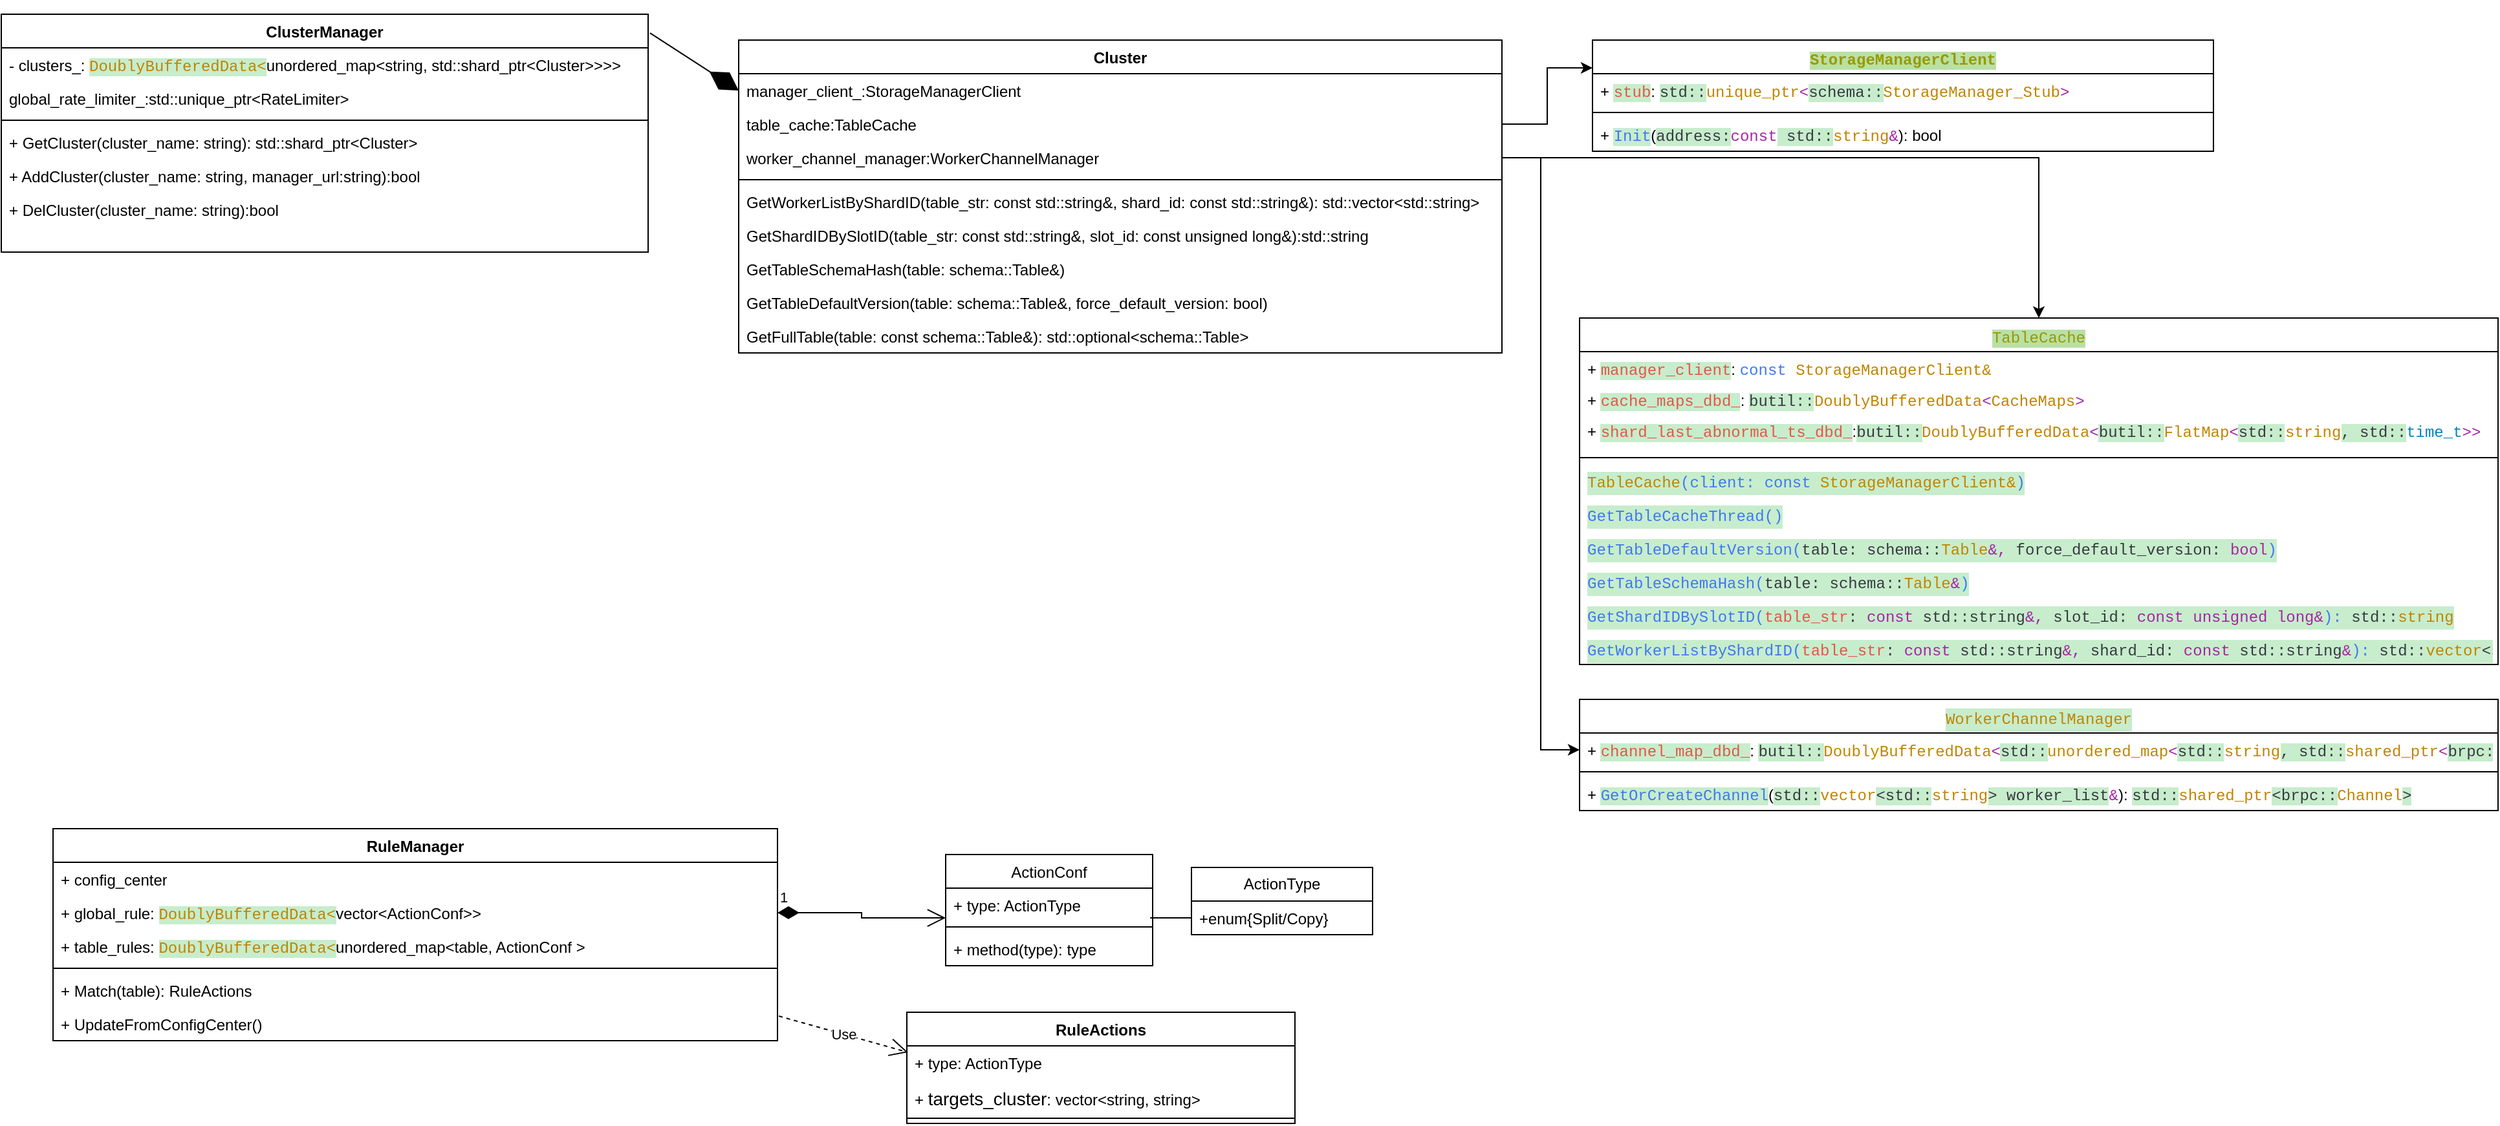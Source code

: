 <mxfile version="24.3.1" type="github">
  <diagram id="C5RBs43oDa-KdzZeNtuy" name="Page-1">
    <mxGraphModel dx="1259" dy="676" grid="1" gridSize="10" guides="1" tooltips="1" connect="1" arrows="1" fold="1" page="1" pageScale="1" pageWidth="827" pageHeight="1169" math="0" shadow="0">
      <root>
        <mxCell id="WIyWlLk6GJQsqaUBKTNV-0" />
        <mxCell id="WIyWlLk6GJQsqaUBKTNV-1" parent="WIyWlLk6GJQsqaUBKTNV-0" />
        <mxCell id="zkfFHV4jXpPFQw0GAbJ--0" value="ClusterManager" style="swimlane;fontStyle=1;align=center;verticalAlign=top;childLayout=stackLayout;horizontal=1;startSize=26;horizontalStack=0;resizeParent=1;resizeLast=0;collapsible=1;marginBottom=0;rounded=0;shadow=0;strokeWidth=1;" parent="WIyWlLk6GJQsqaUBKTNV-1" vertex="1">
          <mxGeometry x="40" y="70" width="500" height="184" as="geometry">
            <mxRectangle x="230" y="140" width="160" height="26" as="alternateBounds" />
          </mxGeometry>
        </mxCell>
        <mxCell id="1U5wIqQ8QYXrG_4uOh2t-3" value="-&amp;nbsp;&lt;span style=&quot;text-wrap: nowrap;&quot;&gt;clusters_:&amp;nbsp;&lt;/span&gt;&lt;span style=&quot;color: rgb(193, 132, 1); background-color: rgb(199, 237, 204); font-family: Menlo, Monaco, &amp;quot;Courier New&amp;quot;, monospace; white-space: pre;&quot;&gt;DoublyBufferedData&amp;lt;&lt;/span&gt;&lt;span style=&quot;text-wrap: nowrap; background-color: initial;&quot;&gt;unordered_map&amp;lt;string, std::shard_ptr&amp;lt;Cluster&amp;gt;&amp;gt;&amp;gt;&amp;gt;&lt;/span&gt;" style="text;strokeColor=none;fillColor=none;align=left;verticalAlign=top;spacingLeft=4;spacingRight=4;overflow=hidden;rotatable=0;points=[[0,0.5],[1,0.5]];portConstraint=eastwest;whiteSpace=wrap;html=1;" vertex="1" parent="zkfFHV4jXpPFQw0GAbJ--0">
          <mxGeometry y="26" width="500" height="26" as="geometry" />
        </mxCell>
        <mxCell id="zkfFHV4jXpPFQw0GAbJ--3" value="global_rate_limiter_:std::unique_ptr&lt;RateLimiter&gt;" style="text;align=left;verticalAlign=top;spacingLeft=4;spacingRight=4;overflow=hidden;rotatable=0;points=[[0,0.5],[1,0.5]];portConstraint=eastwest;rounded=0;shadow=0;html=0;" parent="zkfFHV4jXpPFQw0GAbJ--0" vertex="1">
          <mxGeometry y="52" width="500" height="26" as="geometry" />
        </mxCell>
        <mxCell id="zkfFHV4jXpPFQw0GAbJ--4" value="" style="line;html=1;strokeWidth=1;align=left;verticalAlign=middle;spacingTop=-1;spacingLeft=3;spacingRight=3;rotatable=0;labelPosition=right;points=[];portConstraint=eastwest;" parent="zkfFHV4jXpPFQw0GAbJ--0" vertex="1">
          <mxGeometry y="78" width="500" height="8" as="geometry" />
        </mxCell>
        <mxCell id="zkfFHV4jXpPFQw0GAbJ--5" value="+ GetCluster(cluster_name: string): std::shard_ptr&lt;Cluster&gt;" style="text;align=left;verticalAlign=top;spacingLeft=4;spacingRight=4;overflow=hidden;rotatable=0;points=[[0,0.5],[1,0.5]];portConstraint=eastwest;" parent="zkfFHV4jXpPFQw0GAbJ--0" vertex="1">
          <mxGeometry y="86" width="500" height="26" as="geometry" />
        </mxCell>
        <mxCell id="1U5wIqQ8QYXrG_4uOh2t-8" value="+ AddCluster(cluster_name: string, manager_url:string):bool" style="text;align=left;verticalAlign=top;spacingLeft=4;spacingRight=4;overflow=hidden;rotatable=0;points=[[0,0.5],[1,0.5]];portConstraint=eastwest;" vertex="1" parent="zkfFHV4jXpPFQw0GAbJ--0">
          <mxGeometry y="112" width="500" height="26" as="geometry" />
        </mxCell>
        <mxCell id="1U5wIqQ8QYXrG_4uOh2t-9" value="+ DelCluster(cluster_name: string):bool" style="text;align=left;verticalAlign=top;spacingLeft=4;spacingRight=4;overflow=hidden;rotatable=0;points=[[0,0.5],[1,0.5]];portConstraint=eastwest;" vertex="1" parent="zkfFHV4jXpPFQw0GAbJ--0">
          <mxGeometry y="138" width="500" height="26" as="geometry" />
        </mxCell>
        <mxCell id="zkfFHV4jXpPFQw0GAbJ--17" value="Cluster" style="swimlane;fontStyle=1;align=center;verticalAlign=top;childLayout=stackLayout;horizontal=1;startSize=26;horizontalStack=0;resizeParent=1;resizeLast=0;collapsible=1;marginBottom=0;rounded=0;shadow=0;strokeWidth=1;" parent="WIyWlLk6GJQsqaUBKTNV-1" vertex="1">
          <mxGeometry x="610" y="90" width="590" height="242" as="geometry">
            <mxRectangle x="550" y="140" width="160" height="26" as="alternateBounds" />
          </mxGeometry>
        </mxCell>
        <mxCell id="zkfFHV4jXpPFQw0GAbJ--18" value="manager_client_:StorageManagerClient" style="text;align=left;verticalAlign=top;spacingLeft=4;spacingRight=4;overflow=hidden;rotatable=0;points=[[0,0.5],[1,0.5]];portConstraint=eastwest;" parent="zkfFHV4jXpPFQw0GAbJ--17" vertex="1">
          <mxGeometry y="26" width="590" height="26" as="geometry" />
        </mxCell>
        <mxCell id="zkfFHV4jXpPFQw0GAbJ--19" value="table_cache:TableCache" style="text;align=left;verticalAlign=top;spacingLeft=4;spacingRight=4;overflow=hidden;rotatable=0;points=[[0,0.5],[1,0.5]];portConstraint=eastwest;rounded=0;shadow=0;html=0;" parent="zkfFHV4jXpPFQw0GAbJ--17" vertex="1">
          <mxGeometry y="52" width="590" height="26" as="geometry" />
        </mxCell>
        <mxCell id="zkfFHV4jXpPFQw0GAbJ--20" value="worker_channel_manager:WorkerChannelManager" style="text;align=left;verticalAlign=top;spacingLeft=4;spacingRight=4;overflow=hidden;rotatable=0;points=[[0,0.5],[1,0.5]];portConstraint=eastwest;rounded=0;shadow=0;html=0;" parent="zkfFHV4jXpPFQw0GAbJ--17" vertex="1">
          <mxGeometry y="78" width="590" height="26" as="geometry" />
        </mxCell>
        <mxCell id="zkfFHV4jXpPFQw0GAbJ--23" value="" style="line;html=1;strokeWidth=1;align=left;verticalAlign=middle;spacingTop=-1;spacingLeft=3;spacingRight=3;rotatable=0;labelPosition=right;points=[];portConstraint=eastwest;" parent="zkfFHV4jXpPFQw0GAbJ--17" vertex="1">
          <mxGeometry y="104" width="590" height="8" as="geometry" />
        </mxCell>
        <mxCell id="zkfFHV4jXpPFQw0GAbJ--24" value="GetWorkerListByShardID(table_str: const std::string&amp;, shard_id: const std::string&amp;): std::vector&lt;std::string&gt;" style="text;align=left;verticalAlign=top;spacingLeft=4;spacingRight=4;overflow=hidden;rotatable=0;points=[[0,0.5],[1,0.5]];portConstraint=eastwest;" parent="zkfFHV4jXpPFQw0GAbJ--17" vertex="1">
          <mxGeometry y="112" width="590" height="26" as="geometry" />
        </mxCell>
        <mxCell id="zkfFHV4jXpPFQw0GAbJ--25" value="GetShardIDBySlotID(table_str: const std::string&amp;, slot_id: const unsigned long&amp;):std::string" style="text;align=left;verticalAlign=top;spacingLeft=4;spacingRight=4;overflow=hidden;rotatable=0;points=[[0,0.5],[1,0.5]];portConstraint=eastwest;" parent="zkfFHV4jXpPFQw0GAbJ--17" vertex="1">
          <mxGeometry y="138" width="590" height="26" as="geometry" />
        </mxCell>
        <mxCell id="1U5wIqQ8QYXrG_4uOh2t-49" value="GetTableSchemaHash(table: schema::Table&amp;)" style="text;align=left;verticalAlign=top;spacingLeft=4;spacingRight=4;overflow=hidden;rotatable=0;points=[[0,0.5],[1,0.5]];portConstraint=eastwest;" vertex="1" parent="zkfFHV4jXpPFQw0GAbJ--17">
          <mxGeometry y="164" width="590" height="26" as="geometry" />
        </mxCell>
        <mxCell id="1U5wIqQ8QYXrG_4uOh2t-50" value="GetTableDefaultVersion(table: schema::Table&amp;, force_default_version: bool)" style="text;align=left;verticalAlign=top;spacingLeft=4;spacingRight=4;overflow=hidden;rotatable=0;points=[[0,0.5],[1,0.5]];portConstraint=eastwest;" vertex="1" parent="zkfFHV4jXpPFQw0GAbJ--17">
          <mxGeometry y="190" width="590" height="26" as="geometry" />
        </mxCell>
        <mxCell id="1U5wIqQ8QYXrG_4uOh2t-87" value="GetFullTable(table: const schema::Table&amp;): std::optional&lt;schema::Table&gt;" style="text;align=left;verticalAlign=top;spacingLeft=4;spacingRight=4;overflow=hidden;rotatable=0;points=[[0,0.5],[1,0.5]];portConstraint=eastwest;" vertex="1" parent="zkfFHV4jXpPFQw0GAbJ--17">
          <mxGeometry y="216" width="590" height="26" as="geometry" />
        </mxCell>
        <mxCell id="1U5wIqQ8QYXrG_4uOh2t-2" value="" style="endArrow=diamondThin;endFill=1;endSize=24;html=1;rounded=0;exitX=1.003;exitY=0.079;exitDx=0;exitDy=0;entryX=0;entryY=0.5;entryDx=0;entryDy=0;exitPerimeter=0;" edge="1" parent="WIyWlLk6GJQsqaUBKTNV-1" source="zkfFHV4jXpPFQw0GAbJ--0" target="zkfFHV4jXpPFQw0GAbJ--18">
          <mxGeometry width="160" relative="1" as="geometry">
            <mxPoint x="380" y="159" as="sourcePoint" />
            <mxPoint x="530" y="170" as="targetPoint" />
          </mxGeometry>
        </mxCell>
        <mxCell id="1U5wIqQ8QYXrG_4uOh2t-10" value="&lt;div style=&quot;font-family: Menlo, Monaco, &amp;quot;Courier New&amp;quot;, monospace; line-height: 18px; white-space: pre;&quot;&gt;&lt;span style=&quot;background-color: rgb(185, 224, 165); font-weight: normal;&quot;&gt;&lt;font color=&quot;#999900&quot;&gt;TableCache&lt;/font&gt;&lt;/span&gt;&lt;/div&gt;" style="swimlane;fontStyle=1;align=center;verticalAlign=top;childLayout=stackLayout;horizontal=1;startSize=26;horizontalStack=0;resizeParent=1;resizeParentMax=0;resizeLast=0;collapsible=1;marginBottom=0;whiteSpace=wrap;html=1;" vertex="1" parent="WIyWlLk6GJQsqaUBKTNV-1">
          <mxGeometry x="1260" y="305" width="710" height="268" as="geometry" />
        </mxCell>
        <mxCell id="1U5wIqQ8QYXrG_4uOh2t-32" value="+&amp;nbsp;&lt;span style=&quot;color: rgb(228, 86, 73); background-color: rgb(199, 237, 204); font-family: Menlo, Monaco, &amp;quot;Courier New&amp;quot;, monospace; white-space: pre;&quot;&gt;manager_client&lt;/span&gt;&lt;span style=&quot;background-color: initial;&quot;&gt;:&amp;nbsp;&lt;/span&gt;&lt;span style=&quot;background-color: initial; font-family: Menlo, Monaco, &amp;quot;Courier New&amp;quot;, monospace; white-space: pre; color: rgb(64, 120, 242);&quot;&gt;const &lt;/span&gt;&lt;span style=&quot;background-color: initial; font-family: Menlo, Monaco, &amp;quot;Courier New&amp;quot;, monospace; white-space: pre; color: rgb(193, 132, 1); text-align: center;&quot;&gt;StorageManagerClient&amp;amp;&lt;/span&gt;" style="text;strokeColor=none;fillColor=none;align=left;verticalAlign=top;spacingLeft=4;spacingRight=4;overflow=hidden;rotatable=0;points=[[0,0.5],[1,0.5]];portConstraint=eastwest;whiteSpace=wrap;html=1;" vertex="1" parent="1U5wIqQ8QYXrG_4uOh2t-10">
          <mxGeometry y="26" width="710" height="24" as="geometry" />
        </mxCell>
        <mxCell id="1U5wIqQ8QYXrG_4uOh2t-11" value="+&amp;nbsp;&lt;span style=&quot;color: rgb(228, 86, 73); background-color: rgb(199, 237, 204); font-family: Menlo, Monaco, &amp;quot;Courier New&amp;quot;, monospace; white-space: pre;&quot;&gt;cache_maps_dbd_&lt;/span&gt;&lt;span style=&quot;background-color: initial;&quot;&gt;:&amp;nbsp;&lt;/span&gt;&lt;span style=&quot;background-color: rgb(199, 237, 204); color: rgb(56, 58, 66); font-family: Menlo, Monaco, &amp;quot;Courier New&amp;quot;, monospace; white-space: pre;&quot;&gt;butil::&lt;/span&gt;&lt;span style=&quot;font-family: Menlo, Monaco, &amp;quot;Courier New&amp;quot;, monospace; white-space: pre; color: rgb(193, 132, 1);&quot;&gt;DoublyBufferedData&lt;/span&gt;&lt;span style=&quot;font-family: Menlo, Monaco, &amp;quot;Courier New&amp;quot;, monospace; white-space: pre; color: rgb(166, 38, 164);&quot;&gt;&amp;lt;&lt;/span&gt;&lt;span style=&quot;font-family: Menlo, Monaco, &amp;quot;Courier New&amp;quot;, monospace; white-space: pre; color: rgb(193, 132, 1);&quot;&gt;CacheMaps&lt;/span&gt;&lt;span style=&quot;font-family: Menlo, Monaco, &amp;quot;Courier New&amp;quot;, monospace; white-space: pre; color: rgb(166, 38, 164);&quot;&gt;&amp;gt;&lt;/span&gt;" style="text;strokeColor=none;fillColor=none;align=left;verticalAlign=top;spacingLeft=4;spacingRight=4;overflow=hidden;rotatable=0;points=[[0,0.5],[1,0.5]];portConstraint=eastwest;whiteSpace=wrap;html=1;" vertex="1" parent="1U5wIqQ8QYXrG_4uOh2t-10">
          <mxGeometry y="50" width="710" height="24" as="geometry" />
        </mxCell>
        <mxCell id="1U5wIqQ8QYXrG_4uOh2t-17" value="+&amp;nbsp;&lt;span style=&quot;color: rgb(228, 86, 73); background-color: rgb(199, 237, 204); font-family: Menlo, Monaco, &amp;quot;Courier New&amp;quot;, monospace; white-space: pre;&quot;&gt;shard_last_abnormal_ts_dbd_&lt;/span&gt;&lt;span style=&quot;background-color: initial;&quot;&gt;:&lt;/span&gt;&lt;span style=&quot;background-color: rgb(199, 237, 204); color: rgb(56, 58, 66); font-family: Menlo, Monaco, &amp;quot;Courier New&amp;quot;, monospace; white-space: pre;&quot;&gt;butil::&lt;/span&gt;&lt;span style=&quot;font-family: Menlo, Monaco, &amp;quot;Courier New&amp;quot;, monospace; white-space: pre; color: rgb(193, 132, 1);&quot;&gt;DoublyBufferedData&lt;/span&gt;&lt;span style=&quot;font-family: Menlo, Monaco, &amp;quot;Courier New&amp;quot;, monospace; white-space: pre; color: rgb(166, 38, 164);&quot;&gt;&amp;lt;&lt;/span&gt;&lt;span style=&quot;background-color: rgb(199, 237, 204); color: rgb(56, 58, 66); font-family: Menlo, Monaco, &amp;quot;Courier New&amp;quot;, monospace; white-space: pre;&quot;&gt;butil::&lt;/span&gt;&lt;span style=&quot;font-family: Menlo, Monaco, &amp;quot;Courier New&amp;quot;, monospace; white-space: pre; color: rgb(193, 132, 1);&quot;&gt;FlatMap&lt;/span&gt;&lt;span style=&quot;font-family: Menlo, Monaco, &amp;quot;Courier New&amp;quot;, monospace; white-space: pre; color: rgb(166, 38, 164);&quot;&gt;&amp;lt;&lt;/span&gt;&lt;span style=&quot;background-color: rgb(199, 237, 204); color: rgb(56, 58, 66); font-family: Menlo, Monaco, &amp;quot;Courier New&amp;quot;, monospace; white-space: pre;&quot;&gt;std::&lt;/span&gt;&lt;span style=&quot;font-family: Menlo, Monaco, &amp;quot;Courier New&amp;quot;, monospace; white-space: pre; color: rgb(193, 132, 1);&quot;&gt;string&lt;/span&gt;&lt;span style=&quot;background-color: rgb(199, 237, 204); color: rgb(56, 58, 66); font-family: Menlo, Monaco, &amp;quot;Courier New&amp;quot;, monospace; white-space: pre;&quot;&gt;, std::&lt;/span&gt;&lt;span style=&quot;font-family: Menlo, Monaco, &amp;quot;Courier New&amp;quot;, monospace; white-space: pre; color: rgb(1, 132, 188);&quot;&gt;time_t&lt;/span&gt;&lt;span style=&quot;font-family: Menlo, Monaco, &amp;quot;Courier New&amp;quot;, monospace; white-space: pre; color: rgb(166, 38, 164);&quot;&gt;&amp;gt;&amp;gt;&lt;/span&gt;" style="text;strokeColor=none;fillColor=none;align=left;verticalAlign=top;spacingLeft=4;spacingRight=4;overflow=hidden;rotatable=0;points=[[0,0.5],[1,0.5]];portConstraint=eastwest;whiteSpace=wrap;html=1;" vertex="1" parent="1U5wIqQ8QYXrG_4uOh2t-10">
          <mxGeometry y="74" width="710" height="30" as="geometry" />
        </mxCell>
        <mxCell id="1U5wIqQ8QYXrG_4uOh2t-12" value="" style="line;strokeWidth=1;fillColor=none;align=left;verticalAlign=middle;spacingTop=-1;spacingLeft=3;spacingRight=3;rotatable=0;labelPosition=right;points=[];portConstraint=eastwest;strokeColor=inherit;" vertex="1" parent="1U5wIqQ8QYXrG_4uOh2t-10">
          <mxGeometry y="104" width="710" height="8" as="geometry" />
        </mxCell>
        <mxCell id="1U5wIqQ8QYXrG_4uOh2t-31" value="&lt;div style=&quot;color: rgb(56, 58, 66); background-color: rgb(199, 237, 204); font-family: Menlo, Monaco, &amp;quot;Courier New&amp;quot;, monospace; line-height: 18px; white-space: pre;&quot;&gt;&lt;span style=&quot;color: rgb(193, 132, 1); text-align: center;&quot;&gt;TableCache&lt;/span&gt;&lt;span style=&quot;color: #4078f2;&quot;&gt;(client: const &lt;/span&gt;&lt;span style=&quot;color: rgb(193, 132, 1); text-align: center;&quot;&gt;StorageManagerClient&amp;amp;&lt;/span&gt;&lt;span style=&quot;color: rgb(64, 120, 242);&quot;&gt;)&lt;/span&gt;&lt;/div&gt;" style="text;strokeColor=none;fillColor=none;align=left;verticalAlign=top;spacingLeft=4;spacingRight=4;overflow=hidden;rotatable=0;points=[[0,0.5],[1,0.5]];portConstraint=eastwest;whiteSpace=wrap;html=1;" vertex="1" parent="1U5wIqQ8QYXrG_4uOh2t-10">
          <mxGeometry y="112" width="710" height="26" as="geometry" />
        </mxCell>
        <mxCell id="1U5wIqQ8QYXrG_4uOh2t-13" value="&lt;div style=&quot;color: rgb(56, 58, 66); background-color: rgb(199, 237, 204); font-family: Menlo, Monaco, &amp;quot;Courier New&amp;quot;, monospace; line-height: 18px; white-space: pre;&quot;&gt;&lt;span style=&quot;color: #4078f2;&quot;&gt;GetTableCacheThread()&lt;/span&gt;&lt;/div&gt;" style="text;strokeColor=none;fillColor=none;align=left;verticalAlign=top;spacingLeft=4;spacingRight=4;overflow=hidden;rotatable=0;points=[[0,0.5],[1,0.5]];portConstraint=eastwest;whiteSpace=wrap;html=1;" vertex="1" parent="1U5wIqQ8QYXrG_4uOh2t-10">
          <mxGeometry y="138" width="710" height="26" as="geometry" />
        </mxCell>
        <mxCell id="1U5wIqQ8QYXrG_4uOh2t-18" value="&lt;div style=&quot;color: rgb(56, 58, 66); background-color: rgb(199, 237, 204); font-family: Menlo, Monaco, &amp;quot;Courier New&amp;quot;, monospace; line-height: 18px; white-space: pre;&quot;&gt;&lt;div style=&quot;line-height: 18px;&quot;&gt;&lt;span style=&quot;color: #4078f2;&quot;&gt;GetTableDefaultVersion(&lt;/span&gt;table: schema::&lt;span style=&quot;color: rgb(193, 132, 1);&quot;&gt;Table&lt;/span&gt;&lt;span style=&quot;color: rgb(166, 38, 164);&quot;&gt;&amp;amp;, &lt;/span&gt;force_default_version: &lt;span style=&quot;color: rgb(166, 38, 164);&quot;&gt;bool&lt;/span&gt;&lt;span style=&quot;color: rgb(64, 120, 242);&quot;&gt;)&lt;/span&gt;&lt;/div&gt;&lt;/div&gt;" style="text;strokeColor=none;fillColor=none;align=left;verticalAlign=top;spacingLeft=4;spacingRight=4;overflow=hidden;rotatable=0;points=[[0,0.5],[1,0.5]];portConstraint=eastwest;whiteSpace=wrap;html=1;" vertex="1" parent="1U5wIqQ8QYXrG_4uOh2t-10">
          <mxGeometry y="164" width="710" height="26" as="geometry" />
        </mxCell>
        <mxCell id="1U5wIqQ8QYXrG_4uOh2t-19" value="&lt;div style=&quot;color: rgb(56, 58, 66); background-color: rgb(199, 237, 204); font-family: Menlo, Monaco, &amp;quot;Courier New&amp;quot;, monospace; line-height: 18px; white-space: pre;&quot;&gt;&lt;div style=&quot;line-height: 18px;&quot;&gt;&lt;span style=&quot;color: rgb(64, 120, 242);&quot;&gt;GetTableSchemaHash&lt;/span&gt;&lt;span style=&quot;color: #4078f2;&quot;&gt;(&lt;/span&gt;table: schema::&lt;span style=&quot;color: rgb(193, 132, 1);&quot;&gt;Table&lt;/span&gt;&lt;span style=&quot;color: rgb(166, 38, 164);&quot;&gt;&amp;amp;&lt;/span&gt;&lt;span style=&quot;color: rgb(64, 120, 242);&quot;&gt;)&lt;/span&gt;&lt;/div&gt;&lt;/div&gt;" style="text;strokeColor=none;fillColor=none;align=left;verticalAlign=top;spacingLeft=4;spacingRight=4;overflow=hidden;rotatable=0;points=[[0,0.5],[1,0.5]];portConstraint=eastwest;whiteSpace=wrap;html=1;" vertex="1" parent="1U5wIqQ8QYXrG_4uOh2t-10">
          <mxGeometry y="190" width="710" height="26" as="geometry" />
        </mxCell>
        <mxCell id="1U5wIqQ8QYXrG_4uOh2t-20" value="&lt;div style=&quot;color: rgb(56, 58, 66); background-color: rgb(199, 237, 204); font-family: Menlo, Monaco, &amp;quot;Courier New&amp;quot;, monospace; line-height: 18px; white-space: pre;&quot;&gt;&lt;div style=&quot;line-height: 18px;&quot;&gt;&lt;span style=&quot;color: rgb(64, 120, 242);&quot;&gt;GetShardIDBySlotID&lt;/span&gt;&lt;span style=&quot;color: #4078f2;&quot;&gt;(&lt;/span&gt;&lt;span style=&quot;color: rgb(228, 86, 73);&quot;&gt;table_str&lt;/span&gt;: &lt;span style=&quot;color: rgb(166, 38, 164);&quot;&gt;const&lt;/span&gt; std::string&lt;span style=&quot;color: rgb(166, 38, 164);&quot;&gt;&amp;amp;, &lt;/span&gt;slot_id: &lt;span style=&quot;color: rgb(166, 38, 164);&quot;&gt;const&lt;/span&gt; &lt;span style=&quot;color: rgb(166, 38, 164);&quot;&gt;unsigned&lt;/span&gt; &lt;span style=&quot;color: rgb(166, 38, 164);&quot;&gt;long&amp;amp;&lt;/span&gt;&lt;span style=&quot;color: rgb(64, 120, 242);&quot;&gt;): &lt;/span&gt;std::&lt;span style=&quot;color: rgb(193, 132, 1);&quot;&gt;string&lt;/span&gt;&lt;/div&gt;&lt;/div&gt;" style="text;strokeColor=none;fillColor=none;align=left;verticalAlign=top;spacingLeft=4;spacingRight=4;overflow=hidden;rotatable=0;points=[[0,0.5],[1,0.5]];portConstraint=eastwest;whiteSpace=wrap;html=1;" vertex="1" parent="1U5wIqQ8QYXrG_4uOh2t-10">
          <mxGeometry y="216" width="710" height="26" as="geometry" />
        </mxCell>
        <mxCell id="1U5wIqQ8QYXrG_4uOh2t-21" value="&lt;div style=&quot;color: rgb(56, 58, 66); background-color: rgb(199, 237, 204); font-family: Menlo, Monaco, &amp;quot;Courier New&amp;quot;, monospace; line-height: 18px; white-space: pre;&quot;&gt;&lt;div style=&quot;line-height: 18px;&quot;&gt;&lt;span style=&quot;color: rgb(64, 120, 242);&quot;&gt;GetWorkerListByShardID&lt;/span&gt;&lt;span style=&quot;color: rgb(64, 120, 242);&quot;&gt;(&lt;/span&gt;&lt;span style=&quot;color: rgb(228, 86, 73);&quot;&gt;table_str&lt;/span&gt;: &lt;span style=&quot;color: rgb(166, 38, 164);&quot;&gt;const&lt;/span&gt; std::string&lt;span style=&quot;color: rgb(166, 38, 164);&quot;&gt;&amp;amp;, &lt;/span&gt;shard_id: &lt;span style=&quot;color: rgb(166, 38, 164);&quot;&gt;const &lt;/span&gt;std::string&lt;span style=&quot;color: rgb(166, 38, 164);&quot;&gt;&amp;amp;&lt;/span&gt;&lt;span style=&quot;color: rgb(64, 120, 242);&quot;&gt;): &lt;/span&gt;std::&lt;span style=&quot;color: rgb(193, 132, 1);&quot;&gt;vector&lt;/span&gt;&amp;lt;std::&lt;span style=&quot;color: rgb(193, 132, 1);&quot;&gt;string&lt;/span&gt;&amp;gt;&lt;/div&gt;&lt;/div&gt;" style="text;strokeColor=none;fillColor=none;align=left;verticalAlign=top;spacingLeft=4;spacingRight=4;overflow=hidden;rotatable=0;points=[[0,0.5],[1,0.5]];portConstraint=eastwest;whiteSpace=wrap;html=1;" vertex="1" parent="1U5wIqQ8QYXrG_4uOh2t-10">
          <mxGeometry y="242" width="710" height="26" as="geometry" />
        </mxCell>
        <mxCell id="1U5wIqQ8QYXrG_4uOh2t-27" value="&lt;div style=&quot;font-family: Menlo, Monaco, &amp;quot;Courier New&amp;quot;, monospace; line-height: 18px; white-space: pre;&quot;&gt;&lt;span style=&quot;background-color: rgb(185, 224, 165);&quot;&gt;&lt;font color=&quot;#999900&quot;&gt;StorageManagerClient&lt;/font&gt;&lt;/span&gt;&lt;/div&gt;" style="swimlane;fontStyle=1;align=center;verticalAlign=top;childLayout=stackLayout;horizontal=1;startSize=26;horizontalStack=0;resizeParent=1;resizeParentMax=0;resizeLast=0;collapsible=1;marginBottom=0;whiteSpace=wrap;html=1;" vertex="1" parent="WIyWlLk6GJQsqaUBKTNV-1">
          <mxGeometry x="1270" y="90" width="480" height="86" as="geometry" />
        </mxCell>
        <mxCell id="1U5wIqQ8QYXrG_4uOh2t-28" value="+&amp;nbsp;&lt;span style=&quot;color: rgb(228, 86, 73); background-color: rgb(199, 237, 204); font-family: Menlo, Monaco, &amp;quot;Courier New&amp;quot;, monospace; white-space: pre;&quot;&gt;stub&lt;/span&gt;&lt;span style=&quot;background-color: initial;&quot;&gt;:&amp;nbsp;&lt;/span&gt;&lt;span style=&quot;background-color: rgb(199, 237, 204); color: rgb(56, 58, 66); font-family: Menlo, Monaco, &amp;quot;Courier New&amp;quot;, monospace; white-space: pre;&quot;&gt;std::&lt;/span&gt;&lt;span style=&quot;font-family: Menlo, Monaco, &amp;quot;Courier New&amp;quot;, monospace; white-space: pre; color: rgb(193, 132, 1);&quot;&gt;unique_ptr&lt;/span&gt;&lt;span style=&quot;font-family: Menlo, Monaco, &amp;quot;Courier New&amp;quot;, monospace; white-space: pre; color: rgb(166, 38, 164);&quot;&gt;&amp;lt;&lt;/span&gt;&lt;span style=&quot;background-color: rgb(199, 237, 204); color: rgb(56, 58, 66); font-family: Menlo, Monaco, &amp;quot;Courier New&amp;quot;, monospace; white-space: pre;&quot;&gt;schema::&lt;/span&gt;&lt;span style=&quot;font-family: Menlo, Monaco, &amp;quot;Courier New&amp;quot;, monospace; white-space: pre; color: rgb(193, 132, 1);&quot;&gt;StorageManager_Stub&lt;/span&gt;&lt;span style=&quot;font-family: Menlo, Monaco, &amp;quot;Courier New&amp;quot;, monospace; white-space: pre; color: rgb(166, 38, 164);&quot;&gt;&amp;gt;&lt;/span&gt;" style="text;strokeColor=none;fillColor=none;align=left;verticalAlign=top;spacingLeft=4;spacingRight=4;overflow=hidden;rotatable=0;points=[[0,0.5],[1,0.5]];portConstraint=eastwest;whiteSpace=wrap;html=1;" vertex="1" parent="1U5wIqQ8QYXrG_4uOh2t-27">
          <mxGeometry y="26" width="480" height="26" as="geometry" />
        </mxCell>
        <mxCell id="1U5wIqQ8QYXrG_4uOh2t-29" value="" style="line;strokeWidth=1;fillColor=none;align=left;verticalAlign=middle;spacingTop=-1;spacingLeft=3;spacingRight=3;rotatable=0;labelPosition=right;points=[];portConstraint=eastwest;strokeColor=inherit;" vertex="1" parent="1U5wIqQ8QYXrG_4uOh2t-27">
          <mxGeometry y="52" width="480" height="8" as="geometry" />
        </mxCell>
        <mxCell id="1U5wIqQ8QYXrG_4uOh2t-30" value="+&amp;nbsp;&lt;span style=&quot;color: rgb(64, 120, 242); background-color: rgb(199, 237, 204); font-family: Menlo, Monaco, &amp;quot;Courier New&amp;quot;, monospace; white-space: pre;&quot;&gt;Init&lt;/span&gt;&lt;span style=&quot;background-color: initial;&quot;&gt;(&lt;/span&gt;&lt;span style=&quot;background-color: rgb(199, 237, 204); color: rgb(56, 58, 66); font-family: Menlo, Monaco, &amp;quot;Courier New&amp;quot;, monospace; white-space: pre;&quot;&gt;address:&lt;/span&gt;&lt;span style=&quot;font-family: Menlo, Monaco, &amp;quot;Courier New&amp;quot;, monospace; white-space: pre; color: rgb(166, 38, 164);&quot;&gt;const&lt;/span&gt;&lt;span style=&quot;background-color: rgb(199, 237, 204); color: rgb(56, 58, 66); font-family: Menlo, Monaco, &amp;quot;Courier New&amp;quot;, monospace; white-space: pre;&quot;&gt; std::&lt;/span&gt;&lt;span style=&quot;font-family: Menlo, Monaco, &amp;quot;Courier New&amp;quot;, monospace; white-space: pre; color: rgb(193, 132, 1);&quot;&gt;string&lt;/span&gt;&lt;span style=&quot;font-family: Menlo, Monaco, &amp;quot;Courier New&amp;quot;, monospace; white-space: pre; color: rgb(166, 38, 164);&quot;&gt;&amp;amp;&lt;/span&gt;&lt;span style=&quot;background-color: initial;&quot;&gt;): bool&lt;/span&gt;" style="text;strokeColor=none;fillColor=none;align=left;verticalAlign=top;spacingLeft=4;spacingRight=4;overflow=hidden;rotatable=0;points=[[0,0.5],[1,0.5]];portConstraint=eastwest;whiteSpace=wrap;html=1;" vertex="1" parent="1U5wIqQ8QYXrG_4uOh2t-27">
          <mxGeometry y="60" width="480" height="26" as="geometry" />
        </mxCell>
        <mxCell id="1U5wIqQ8QYXrG_4uOh2t-38" value="&lt;div style=&quot;color: rgb(56, 58, 66); background-color: rgb(199, 237, 204); font-family: Menlo, Monaco, &amp;quot;Courier New&amp;quot;, monospace; font-weight: normal; line-height: 18px; white-space: pre;&quot;&gt;&lt;div style=&quot;line-height: 18px;&quot;&gt;&lt;span style=&quot;color: #c18401;&quot;&gt;WorkerChannelManager&lt;/span&gt;&lt;/div&gt;&lt;/div&gt;" style="swimlane;fontStyle=1;align=center;verticalAlign=top;childLayout=stackLayout;horizontal=1;startSize=26;horizontalStack=0;resizeParent=1;resizeParentMax=0;resizeLast=0;collapsible=1;marginBottom=0;whiteSpace=wrap;html=1;" vertex="1" parent="WIyWlLk6GJQsqaUBKTNV-1">
          <mxGeometry x="1260" y="600" width="710" height="86" as="geometry" />
        </mxCell>
        <mxCell id="1U5wIqQ8QYXrG_4uOh2t-39" value="+&amp;nbsp;&lt;span style=&quot;color: rgb(228, 86, 73); background-color: rgb(199, 237, 204); font-family: Menlo, Monaco, &amp;quot;Courier New&amp;quot;, monospace; white-space: pre;&quot;&gt;channel_map_dbd_&lt;/span&gt;&lt;span style=&quot;background-color: initial;&quot;&gt;:&amp;nbsp;&lt;/span&gt;&lt;span style=&quot;background-color: rgb(199, 237, 204); color: rgb(56, 58, 66); font-family: Menlo, Monaco, &amp;quot;Courier New&amp;quot;, monospace; white-space: pre;&quot;&gt;butil::&lt;/span&gt;&lt;span style=&quot;font-family: Menlo, Monaco, &amp;quot;Courier New&amp;quot;, monospace; white-space: pre; color: rgb(193, 132, 1);&quot;&gt;DoublyBufferedData&lt;/span&gt;&lt;span style=&quot;font-family: Menlo, Monaco, &amp;quot;Courier New&amp;quot;, monospace; white-space: pre; color: rgb(166, 38, 164);&quot;&gt;&amp;lt;&lt;/span&gt;&lt;span style=&quot;background-color: rgb(199, 237, 204); color: rgb(56, 58, 66); font-family: Menlo, Monaco, &amp;quot;Courier New&amp;quot;, monospace; white-space: pre;&quot;&gt;std::&lt;/span&gt;&lt;span style=&quot;font-family: Menlo, Monaco, &amp;quot;Courier New&amp;quot;, monospace; white-space: pre; color: rgb(193, 132, 1);&quot;&gt;unordered_map&lt;/span&gt;&lt;span style=&quot;font-family: Menlo, Monaco, &amp;quot;Courier New&amp;quot;, monospace; white-space: pre; color: rgb(166, 38, 164);&quot;&gt;&amp;lt;&lt;/span&gt;&lt;span style=&quot;background-color: rgb(199, 237, 204); color: rgb(56, 58, 66); font-family: Menlo, Monaco, &amp;quot;Courier New&amp;quot;, monospace; white-space: pre;&quot;&gt;std::&lt;/span&gt;&lt;span style=&quot;font-family: Menlo, Monaco, &amp;quot;Courier New&amp;quot;, monospace; white-space: pre; color: rgb(193, 132, 1);&quot;&gt;string&lt;/span&gt;&lt;span style=&quot;background-color: rgb(199, 237, 204); color: rgb(56, 58, 66); font-family: Menlo, Monaco, &amp;quot;Courier New&amp;quot;, monospace; white-space: pre;&quot;&gt;, std::&lt;/span&gt;&lt;span style=&quot;font-family: Menlo, Monaco, &amp;quot;Courier New&amp;quot;, monospace; white-space: pre; color: rgb(193, 132, 1);&quot;&gt;shared_ptr&lt;/span&gt;&lt;span style=&quot;font-family: Menlo, Monaco, &amp;quot;Courier New&amp;quot;, monospace; white-space: pre; color: rgb(166, 38, 164);&quot;&gt;&amp;lt;&lt;/span&gt;&lt;span style=&quot;background-color: rgb(199, 237, 204); color: rgb(56, 58, 66); font-family: Menlo, Monaco, &amp;quot;Courier New&amp;quot;, monospace; white-space: pre;&quot;&gt;brpc::&lt;/span&gt;&lt;span style=&quot;font-family: Menlo, Monaco, &amp;quot;Courier New&amp;quot;, monospace; white-space: pre; color: rgb(193, 132, 1);&quot;&gt;Channel&lt;/span&gt;&lt;span style=&quot;font-family: Menlo, Monaco, &amp;quot;Courier New&amp;quot;, monospace; white-space: pre; color: rgb(166, 38, 164);&quot;&gt;&amp;gt;&amp;gt;&amp;gt;&lt;/span&gt;" style="text;strokeColor=none;fillColor=none;align=left;verticalAlign=top;spacingLeft=4;spacingRight=4;overflow=hidden;rotatable=0;points=[[0,0.5],[1,0.5]];portConstraint=eastwest;whiteSpace=wrap;html=1;" vertex="1" parent="1U5wIqQ8QYXrG_4uOh2t-38">
          <mxGeometry y="26" width="710" height="26" as="geometry" />
        </mxCell>
        <mxCell id="1U5wIqQ8QYXrG_4uOh2t-40" value="" style="line;strokeWidth=1;fillColor=none;align=left;verticalAlign=middle;spacingTop=-1;spacingLeft=3;spacingRight=3;rotatable=0;labelPosition=right;points=[];portConstraint=eastwest;strokeColor=inherit;" vertex="1" parent="1U5wIqQ8QYXrG_4uOh2t-38">
          <mxGeometry y="52" width="710" height="8" as="geometry" />
        </mxCell>
        <mxCell id="1U5wIqQ8QYXrG_4uOh2t-41" value="+&amp;nbsp;&lt;span style=&quot;color: rgb(64, 120, 242); background-color: rgb(199, 237, 204); font-family: Menlo, Monaco, &amp;quot;Courier New&amp;quot;, monospace; white-space: pre;&quot;&gt;GetOrCreateChannel&lt;/span&gt;&lt;span style=&quot;background-color: initial;&quot;&gt;(&lt;/span&gt;&lt;span style=&quot;background-color: rgb(199, 237, 204); color: rgb(56, 58, 66); font-family: Menlo, Monaco, &amp;quot;Courier New&amp;quot;, monospace; white-space: pre;&quot;&gt;std::&lt;/span&gt;&lt;span style=&quot;font-family: Menlo, Monaco, &amp;quot;Courier New&amp;quot;, monospace; white-space: pre; color: rgb(193, 132, 1);&quot;&gt;vector&lt;/span&gt;&lt;span style=&quot;background-color: rgb(199, 237, 204); color: rgb(56, 58, 66); font-family: Menlo, Monaco, &amp;quot;Courier New&amp;quot;, monospace; white-space: pre;&quot;&gt;&amp;lt;std::&lt;/span&gt;&lt;span style=&quot;font-family: Menlo, Monaco, &amp;quot;Courier New&amp;quot;, monospace; white-space: pre; color: rgb(193, 132, 1);&quot;&gt;string&lt;/span&gt;&lt;span style=&quot;background-color: rgb(199, 237, 204); color: rgb(56, 58, 66); font-family: Menlo, Monaco, &amp;quot;Courier New&amp;quot;, monospace; white-space: pre;&quot;&gt;&amp;gt; &lt;/span&gt;&lt;span style=&quot;background-color: rgb(199, 237, 204); color: rgb(56, 58, 66); font-family: Menlo, Monaco, &amp;quot;Courier New&amp;quot;, monospace; white-space: pre;&quot;&gt;worker_list&lt;/span&gt;&lt;span style=&quot;background-color: initial; font-family: Menlo, Monaco, &amp;quot;Courier New&amp;quot;, monospace; white-space: pre; color: rgb(166, 38, 164);&quot;&gt;&amp;amp;&lt;/span&gt;&lt;span style=&quot;background-color: initial;&quot;&gt;):&amp;nbsp;&lt;/span&gt;&lt;span style=&quot;background-color: rgb(199, 237, 204); color: rgb(56, 58, 66); font-family: Menlo, Monaco, &amp;quot;Courier New&amp;quot;, monospace; white-space: pre;&quot;&gt;std::&lt;/span&gt;&lt;span style=&quot;background-color: initial; font-family: Menlo, Monaco, &amp;quot;Courier New&amp;quot;, monospace; white-space: pre; color: rgb(193, 132, 1);&quot;&gt;shared_ptr&lt;/span&gt;&lt;span style=&quot;background-color: rgb(199, 237, 204); color: rgb(56, 58, 66); font-family: Menlo, Monaco, &amp;quot;Courier New&amp;quot;, monospace; white-space: pre;&quot;&gt;&amp;lt;brpc::&lt;/span&gt;&lt;span style=&quot;background-color: initial; font-family: Menlo, Monaco, &amp;quot;Courier New&amp;quot;, monospace; white-space: pre; color: rgb(193, 132, 1);&quot;&gt;Channel&lt;/span&gt;&lt;span style=&quot;background-color: rgb(199, 237, 204); color: rgb(56, 58, 66); font-family: Menlo, Monaco, &amp;quot;Courier New&amp;quot;, monospace; white-space: pre;&quot;&gt;&amp;gt;&lt;/span&gt;" style="text;strokeColor=none;fillColor=none;align=left;verticalAlign=top;spacingLeft=4;spacingRight=4;overflow=hidden;rotatable=0;points=[[0,0.5],[1,0.5]];portConstraint=eastwest;whiteSpace=wrap;html=1;" vertex="1" parent="1U5wIqQ8QYXrG_4uOh2t-38">
          <mxGeometry y="60" width="710" height="26" as="geometry" />
        </mxCell>
        <mxCell id="1U5wIqQ8QYXrG_4uOh2t-51" value="&lt;div class=&quot;lake-content&quot;&gt;&lt;p style=&quot;margin: 0; padding: 0; min-height: 24px&quot; class=&quot;ne-p&quot; id=&quot;ubdf1e19e&quot;&gt;&lt;span style=&quot;&quot; class=&quot;ne-text&quot;&gt;RuleManager&lt;/span&gt;&lt;/p&gt;&lt;/div&gt;" style="swimlane;fontStyle=1;align=center;verticalAlign=top;childLayout=stackLayout;horizontal=1;startSize=26;horizontalStack=0;resizeParent=1;resizeParentMax=0;resizeLast=0;collapsible=1;marginBottom=0;whiteSpace=wrap;html=1;" vertex="1" parent="WIyWlLk6GJQsqaUBKTNV-1">
          <mxGeometry x="80" y="700" width="560" height="164" as="geometry" />
        </mxCell>
        <mxCell id="1U5wIqQ8QYXrG_4uOh2t-84" value="+ config_center" style="text;strokeColor=none;fillColor=none;align=left;verticalAlign=top;spacingLeft=4;spacingRight=4;overflow=hidden;rotatable=0;points=[[0,0.5],[1,0.5]];portConstraint=eastwest;whiteSpace=wrap;html=1;" vertex="1" parent="1U5wIqQ8QYXrG_4uOh2t-51">
          <mxGeometry y="26" width="560" height="26" as="geometry" />
        </mxCell>
        <mxCell id="1U5wIqQ8QYXrG_4uOh2t-52" value="+ global_rule:&amp;nbsp;&lt;span style=&quot;color: rgb(193, 132, 1); font-family: Menlo, Monaco, &amp;quot;Courier New&amp;quot;, monospace; white-space: pre; background-color: rgb(199, 237, 204);&quot;&gt;DoublyBufferedData&amp;lt;&lt;/span&gt;vector&amp;lt;ActionConf&amp;gt;&amp;gt;" style="text;strokeColor=none;fillColor=none;align=left;verticalAlign=top;spacingLeft=4;spacingRight=4;overflow=hidden;rotatable=0;points=[[0,0.5],[1,0.5]];portConstraint=eastwest;whiteSpace=wrap;html=1;" vertex="1" parent="1U5wIqQ8QYXrG_4uOh2t-51">
          <mxGeometry y="52" width="560" height="26" as="geometry" />
        </mxCell>
        <mxCell id="1U5wIqQ8QYXrG_4uOh2t-56" value="+ table_rules:&amp;nbsp;&lt;span style=&quot;color: rgb(193, 132, 1); font-family: Menlo, Monaco, &amp;quot;Courier New&amp;quot;, monospace; white-space: pre; background-color: rgb(199, 237, 204);&quot;&gt;DoublyBufferedData&amp;lt;&lt;/span&gt;unordered_map&amp;lt;table, ActionConf &amp;gt;" style="text;strokeColor=none;fillColor=none;align=left;verticalAlign=top;spacingLeft=4;spacingRight=4;overflow=hidden;rotatable=0;points=[[0,0.5],[1,0.5]];portConstraint=eastwest;whiteSpace=wrap;html=1;" vertex="1" parent="1U5wIqQ8QYXrG_4uOh2t-51">
          <mxGeometry y="78" width="560" height="26" as="geometry" />
        </mxCell>
        <mxCell id="1U5wIqQ8QYXrG_4uOh2t-53" value="" style="line;strokeWidth=1;fillColor=none;align=left;verticalAlign=middle;spacingTop=-1;spacingLeft=3;spacingRight=3;rotatable=0;labelPosition=right;points=[];portConstraint=eastwest;strokeColor=inherit;" vertex="1" parent="1U5wIqQ8QYXrG_4uOh2t-51">
          <mxGeometry y="104" width="560" height="8" as="geometry" />
        </mxCell>
        <mxCell id="1U5wIqQ8QYXrG_4uOh2t-82" value="+ M&lt;span style=&quot;background-color: initial;&quot;&gt;atch&lt;/span&gt;(table): RuleActions" style="text;strokeColor=none;fillColor=none;align=left;verticalAlign=top;spacingLeft=4;spacingRight=4;overflow=hidden;rotatable=0;points=[[0,0.5],[1,0.5]];portConstraint=eastwest;whiteSpace=wrap;html=1;" vertex="1" parent="1U5wIqQ8QYXrG_4uOh2t-51">
          <mxGeometry y="112" width="560" height="26" as="geometry" />
        </mxCell>
        <mxCell id="1U5wIqQ8QYXrG_4uOh2t-54" value="+ UpdateFromConfigCenter()" style="text;strokeColor=none;fillColor=none;align=left;verticalAlign=top;spacingLeft=4;spacingRight=4;overflow=hidden;rotatable=0;points=[[0,0.5],[1,0.5]];portConstraint=eastwest;whiteSpace=wrap;html=1;" vertex="1" parent="1U5wIqQ8QYXrG_4uOh2t-51">
          <mxGeometry y="138" width="560" height="26" as="geometry" />
        </mxCell>
        <mxCell id="1U5wIqQ8QYXrG_4uOh2t-57" value="&lt;span style=&quot;font-weight: 400; text-align: left;&quot;&gt;ActionConf&lt;/span&gt;" style="swimlane;fontStyle=1;align=center;verticalAlign=top;childLayout=stackLayout;horizontal=1;startSize=26;horizontalStack=0;resizeParent=1;resizeParentMax=0;resizeLast=0;collapsible=1;marginBottom=0;whiteSpace=wrap;html=1;" vertex="1" parent="WIyWlLk6GJQsqaUBKTNV-1">
          <mxGeometry x="770" y="720" width="160" height="86" as="geometry" />
        </mxCell>
        <mxCell id="1U5wIqQ8QYXrG_4uOh2t-58" value="+&amp;nbsp;&lt;span style=&quot;background-color: initial;&quot;&gt;type&lt;/span&gt;: ActionType" style="text;strokeColor=none;fillColor=none;align=left;verticalAlign=top;spacingLeft=4;spacingRight=4;overflow=hidden;rotatable=0;points=[[0,0.5],[1,0.5]];portConstraint=eastwest;whiteSpace=wrap;html=1;" vertex="1" parent="1U5wIqQ8QYXrG_4uOh2t-57">
          <mxGeometry y="26" width="160" height="26" as="geometry" />
        </mxCell>
        <mxCell id="1U5wIqQ8QYXrG_4uOh2t-59" value="" style="line;strokeWidth=1;fillColor=none;align=left;verticalAlign=middle;spacingTop=-1;spacingLeft=3;spacingRight=3;rotatable=0;labelPosition=right;points=[];portConstraint=eastwest;strokeColor=inherit;" vertex="1" parent="1U5wIqQ8QYXrG_4uOh2t-57">
          <mxGeometry y="52" width="160" height="8" as="geometry" />
        </mxCell>
        <mxCell id="1U5wIqQ8QYXrG_4uOh2t-60" value="+ method(type): type" style="text;strokeColor=none;fillColor=none;align=left;verticalAlign=top;spacingLeft=4;spacingRight=4;overflow=hidden;rotatable=0;points=[[0,0.5],[1,0.5]];portConstraint=eastwest;whiteSpace=wrap;html=1;" vertex="1" parent="1U5wIqQ8QYXrG_4uOh2t-57">
          <mxGeometry y="60" width="160" height="26" as="geometry" />
        </mxCell>
        <mxCell id="1U5wIqQ8QYXrG_4uOh2t-61" value="&lt;div class=&quot;lake-content&quot;&gt;&lt;span class=&quot;ne-text&quot;&gt;RuleActions&lt;/span&gt;&lt;/div&gt;" style="swimlane;fontStyle=1;align=center;verticalAlign=top;childLayout=stackLayout;horizontal=1;startSize=26;horizontalStack=0;resizeParent=1;resizeParentMax=0;resizeLast=0;collapsible=1;marginBottom=0;whiteSpace=wrap;html=1;" vertex="1" parent="WIyWlLk6GJQsqaUBKTNV-1">
          <mxGeometry x="740" y="842" width="300" height="86" as="geometry" />
        </mxCell>
        <mxCell id="1U5wIqQ8QYXrG_4uOh2t-62" value="+&amp;nbsp;&lt;span style=&quot;background-color: initial;&quot;&gt;type&lt;/span&gt;: ActionType" style="text;strokeColor=none;fillColor=none;align=left;verticalAlign=top;spacingLeft=4;spacingRight=4;overflow=hidden;rotatable=0;points=[[0,0.5],[1,0.5]];portConstraint=eastwest;whiteSpace=wrap;html=1;" vertex="1" parent="1U5wIqQ8QYXrG_4uOh2t-61">
          <mxGeometry y="26" width="300" height="26" as="geometry" />
        </mxCell>
        <mxCell id="1U5wIqQ8QYXrG_4uOh2t-73" value="+&amp;nbsp;&lt;span style=&quot;font-size: 14px; background-color: initial;&quot;&gt;targets_cluster&lt;/span&gt;: vector&amp;lt;string, string&amp;gt;" style="text;strokeColor=none;fillColor=none;align=left;verticalAlign=top;spacingLeft=4;spacingRight=4;overflow=hidden;rotatable=0;points=[[0,0.5],[1,0.5]];portConstraint=eastwest;whiteSpace=wrap;html=1;" vertex="1" parent="1U5wIqQ8QYXrG_4uOh2t-61">
          <mxGeometry y="52" width="300" height="26" as="geometry" />
        </mxCell>
        <mxCell id="1U5wIqQ8QYXrG_4uOh2t-63" value="" style="line;strokeWidth=1;fillColor=none;align=left;verticalAlign=middle;spacingTop=-1;spacingLeft=3;spacingRight=3;rotatable=0;labelPosition=right;points=[];portConstraint=eastwest;strokeColor=inherit;" vertex="1" parent="1U5wIqQ8QYXrG_4uOh2t-61">
          <mxGeometry y="78" width="300" height="8" as="geometry" />
        </mxCell>
        <mxCell id="1U5wIqQ8QYXrG_4uOh2t-69" value="&lt;span style=&quot;text-align: left;&quot;&gt;ActionType&lt;/span&gt;" style="swimlane;fontStyle=0;childLayout=stackLayout;horizontal=1;startSize=26;fillColor=none;horizontalStack=0;resizeParent=1;resizeParentMax=0;resizeLast=0;collapsible=1;marginBottom=0;whiteSpace=wrap;html=1;" vertex="1" parent="WIyWlLk6GJQsqaUBKTNV-1">
          <mxGeometry x="960" y="730" width="140" height="52" as="geometry" />
        </mxCell>
        <mxCell id="1U5wIqQ8QYXrG_4uOh2t-70" value="+enum{Split/Copy}" style="text;strokeColor=none;fillColor=none;align=left;verticalAlign=top;spacingLeft=4;spacingRight=4;overflow=hidden;rotatable=0;points=[[0,0.5],[1,0.5]];portConstraint=eastwest;whiteSpace=wrap;html=1;" vertex="1" parent="1U5wIqQ8QYXrG_4uOh2t-69">
          <mxGeometry y="26" width="140" height="26" as="geometry" />
        </mxCell>
        <mxCell id="1U5wIqQ8QYXrG_4uOh2t-74" value="Use" style="endArrow=open;endSize=12;dashed=1;html=1;rounded=0;exitX=1.002;exitY=0.269;exitDx=0;exitDy=0;exitPerimeter=0;entryX=0.003;entryY=0.192;entryDx=0;entryDy=0;entryPerimeter=0;" edge="1" parent="WIyWlLk6GJQsqaUBKTNV-1" source="1U5wIqQ8QYXrG_4uOh2t-54" target="1U5wIqQ8QYXrG_4uOh2t-62">
          <mxGeometry width="160" relative="1" as="geometry">
            <mxPoint x="590" y="890" as="sourcePoint" />
            <mxPoint x="750" y="890" as="targetPoint" />
          </mxGeometry>
        </mxCell>
        <mxCell id="1U5wIqQ8QYXrG_4uOh2t-75" value="1" style="endArrow=open;html=1;endSize=12;startArrow=diamondThin;startSize=14;startFill=1;edgeStyle=orthogonalEdgeStyle;align=left;verticalAlign=bottom;rounded=0;exitX=1;exitY=0.5;exitDx=0;exitDy=0;entryX=0;entryY=0.885;entryDx=0;entryDy=0;entryPerimeter=0;" edge="1" parent="WIyWlLk6GJQsqaUBKTNV-1" source="1U5wIqQ8QYXrG_4uOh2t-52" target="1U5wIqQ8QYXrG_4uOh2t-58">
          <mxGeometry x="-1" y="3" relative="1" as="geometry">
            <mxPoint x="590" y="890" as="sourcePoint" />
            <mxPoint x="750" y="890" as="targetPoint" />
          </mxGeometry>
        </mxCell>
        <mxCell id="1U5wIqQ8QYXrG_4uOh2t-76" value="" style="endArrow=none;html=1;edgeStyle=orthogonalEdgeStyle;rounded=0;exitX=0.988;exitY=0.885;exitDx=0;exitDy=0;exitPerimeter=0;entryX=0;entryY=0.5;entryDx=0;entryDy=0;" edge="1" parent="WIyWlLk6GJQsqaUBKTNV-1" source="1U5wIqQ8QYXrG_4uOh2t-58" target="1U5wIqQ8QYXrG_4uOh2t-70">
          <mxGeometry relative="1" as="geometry">
            <mxPoint x="1000" y="820" as="sourcePoint" />
            <mxPoint x="1160" y="820" as="targetPoint" />
          </mxGeometry>
        </mxCell>
        <mxCell id="1U5wIqQ8QYXrG_4uOh2t-88" style="edgeStyle=orthogonalEdgeStyle;rounded=0;orthogonalLoop=1;jettySize=auto;html=1;entryX=0.5;entryY=0;entryDx=0;entryDy=0;strokeColor=default;" edge="1" parent="WIyWlLk6GJQsqaUBKTNV-1" source="zkfFHV4jXpPFQw0GAbJ--20" target="1U5wIqQ8QYXrG_4uOh2t-10">
          <mxGeometry relative="1" as="geometry" />
        </mxCell>
        <mxCell id="1U5wIqQ8QYXrG_4uOh2t-89" style="edgeStyle=orthogonalEdgeStyle;rounded=0;orthogonalLoop=1;jettySize=auto;html=1;entryX=0;entryY=0.5;entryDx=0;entryDy=0;" edge="1" parent="WIyWlLk6GJQsqaUBKTNV-1" source="zkfFHV4jXpPFQw0GAbJ--20" target="1U5wIqQ8QYXrG_4uOh2t-39">
          <mxGeometry relative="1" as="geometry" />
        </mxCell>
        <mxCell id="1U5wIqQ8QYXrG_4uOh2t-90" style="edgeStyle=orthogonalEdgeStyle;rounded=0;orthogonalLoop=1;jettySize=auto;html=1;entryX=0;entryY=0.25;entryDx=0;entryDy=0;" edge="1" parent="WIyWlLk6GJQsqaUBKTNV-1" source="zkfFHV4jXpPFQw0GAbJ--19" target="1U5wIqQ8QYXrG_4uOh2t-27">
          <mxGeometry relative="1" as="geometry" />
        </mxCell>
      </root>
    </mxGraphModel>
  </diagram>
</mxfile>
